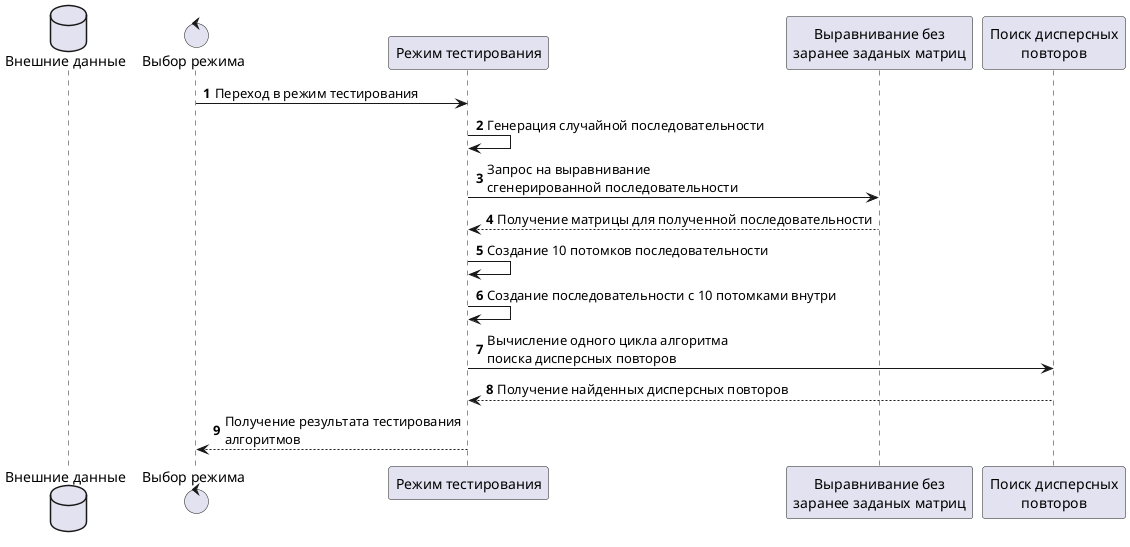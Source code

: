 @startuml

database "Внешние данные" as data
control "Выбор режима" as router
participant "Режим тестирования" as test
participant "Выравнивание без\nзаранее заданых матриц" as align
participant "Поиск дисперсных\nповторов" as search

autonumber
router -> test: Переход в режим тестирования
test -> test: Генерация случайной последовательности
test -> align: Запрос на выравнивание\nсгенерированной последовательности
align --> test: Получение матрицы для полученной последовательности
test -> test: Создание 10 потомков последовательности
test -> test: Создание последовательности с 10 потомками внутри
test -> search: Вычисление одного цикла алгоритма\nпоиска дисперсных повторов
search --> test: Получение найденных дисперсных повторов

test --> router: Получение результата тестирования\nалгоритмов

@enduml